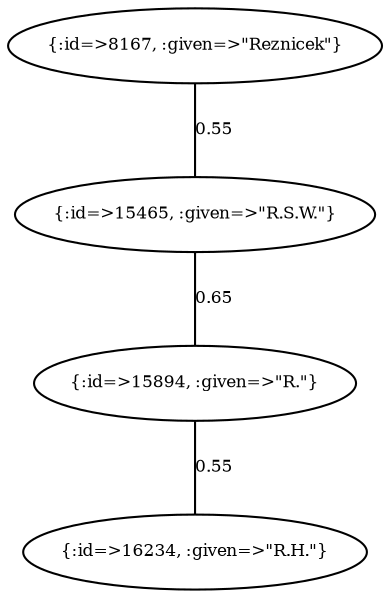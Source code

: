 graph Collector__WeightedGraph {
    "{:id=>8167, :given=>\"Reznicek\"}" [
        fontsize = 8,
        label = "{:id=>8167, :given=>\"Reznicek\"}"
    ]

    "{:id=>15465, :given=>\"R.S.W.\"}" [
        fontsize = 8,
        label = "{:id=>15465, :given=>\"R.S.W.\"}"
    ]

    "{:id=>15894, :given=>\"R.\"}" [
        fontsize = 8,
        label = "{:id=>15894, :given=>\"R.\"}"
    ]

    "{:id=>16234, :given=>\"R.H.\"}" [
        fontsize = 8,
        label = "{:id=>16234, :given=>\"R.H.\"}"
    ]

    "{:id=>8167, :given=>\"Reznicek\"}" -- "{:id=>15465, :given=>\"R.S.W.\"}" [
        fontsize = 8,
        label = 0.55
    ]

    "{:id=>15465, :given=>\"R.S.W.\"}" -- "{:id=>15894, :given=>\"R.\"}" [
        fontsize = 8,
        label = 0.65
    ]

    "{:id=>15894, :given=>\"R.\"}" -- "{:id=>16234, :given=>\"R.H.\"}" [
        fontsize = 8,
        label = 0.55
    ]
}
